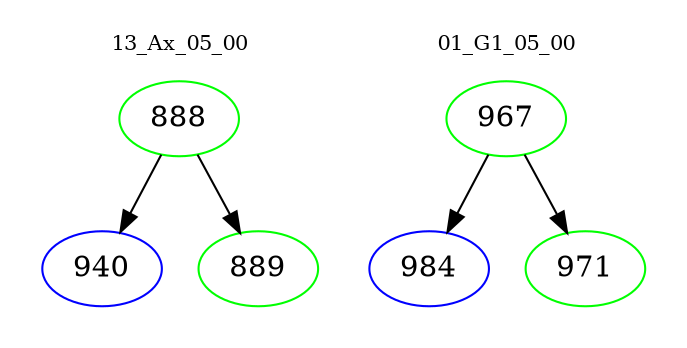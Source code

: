 digraph{
subgraph cluster_0 {
color = white
label = "13_Ax_05_00";
fontsize=10;
T0_888 [label="888", color="green"]
T0_888 -> T0_940 [color="black"]
T0_940 [label="940", color="blue"]
T0_888 -> T0_889 [color="black"]
T0_889 [label="889", color="green"]
}
subgraph cluster_1 {
color = white
label = "01_G1_05_00";
fontsize=10;
T1_967 [label="967", color="green"]
T1_967 -> T1_984 [color="black"]
T1_984 [label="984", color="blue"]
T1_967 -> T1_971 [color="black"]
T1_971 [label="971", color="green"]
}
}
